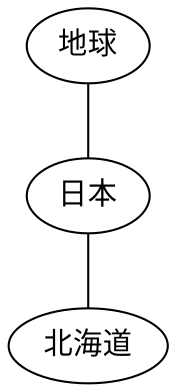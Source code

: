 // dot -Tpdf p000.dot -o pdf.pdf
// https://qiita.com/umasoya/items/c1c4e583f393b27ebb7a
// 2015-09-28 噂のGraphvizを使ってみる
graph g {
  "地球" -- "日本" -- "北海道"
}
